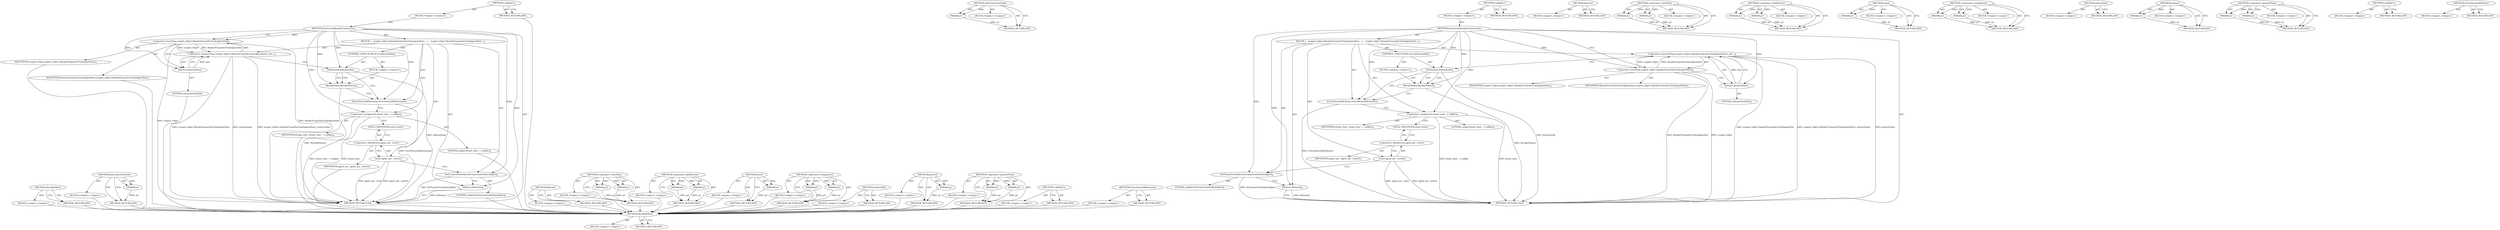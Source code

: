 digraph "ForceDetachAllSessions" {
vulnerable_65 [label=<(METHOD,RevokePolicy)>];
vulnerable_66 [label=<(BLOCK,&lt;empty&gt;,&lt;empty&gt;)>];
vulnerable_67 [label=<(METHOD_RETURN,ANY)>];
vulnerable_85 [label=<(METHOD,SetFrameTreeNode)>];
vulnerable_86 [label=<(PARAM,p1)>];
vulnerable_87 [label=<(BLOCK,&lt;empty&gt;,&lt;empty&gt;)>];
vulnerable_88 [label=<(METHOD_RETURN,ANY)>];
vulnerable_6 [label=<(METHOD,&lt;global&gt;)<SUB>1</SUB>>];
vulnerable_7 [label=<(BLOCK,&lt;empty&gt;,&lt;empty&gt;)<SUB>1</SUB>>];
vulnerable_8 [label=<(METHOD,DestroyOnRenderFrameGone)<SUB>1</SUB>>];
vulnerable_9 [label=<(BLOCK,{
   scoped_refptr&lt;RenderFrameDevToolsAgentHost...,{
   scoped_refptr&lt;RenderFrameDevToolsAgentHost...)<SUB>1</SUB>>];
vulnerable_10 [label=<(&lt;operator&gt;.greaterThan,scoped_refptr&lt;RenderFrameDevToolsAgentHost&gt; pro...)<SUB>2</SUB>>];
vulnerable_11 [label=<(&lt;operator&gt;.lessThan,scoped_refptr&lt;RenderFrameDevToolsAgentHost)<SUB>2</SUB>>];
vulnerable_12 [label=<(IDENTIFIER,scoped_refptr,scoped_refptr&lt;RenderFrameDevToolsAgentHost)<SUB>2</SUB>>];
vulnerable_13 [label=<(IDENTIFIER,RenderFrameDevToolsAgentHost,scoped_refptr&lt;RenderFrameDevToolsAgentHost)<SUB>2</SUB>>];
vulnerable_14 [label=<(protect,protect(this))<SUB>2</SUB>>];
vulnerable_15 [label=<(LITERAL,this,protect(this))<SUB>2</SUB>>];
vulnerable_16 [label=<(CONTROL_STRUCTURE,IF,if (IsAttached()))<SUB>3</SUB>>];
vulnerable_17 [label=<(IsAttached,IsAttached())<SUB>3</SUB>>];
vulnerable_18 [label=<(BLOCK,&lt;empty&gt;,&lt;empty&gt;)<SUB>4</SUB>>];
vulnerable_19 [label=<(RevokePolicy,RevokePolicy())<SUB>4</SUB>>];
vulnerable_20 [label=<(ForceDetachAllClients,ForceDetachAllClients())<SUB>5</SUB>>];
vulnerable_21 [label=<(&lt;operator&gt;.assignment,frame_host_ = nullptr)<SUB>6</SUB>>];
vulnerable_22 [label=<(IDENTIFIER,frame_host_,frame_host_ = nullptr)<SUB>6</SUB>>];
vulnerable_23 [label=<(LITERAL,nullptr,frame_host_ = nullptr)<SUB>6</SUB>>];
vulnerable_24 [label=<(reset,agent_ptr_.reset())<SUB>7</SUB>>];
vulnerable_25 [label=<(&lt;operator&gt;.fieldAccess,agent_ptr_.reset)<SUB>7</SUB>>];
vulnerable_26 [label=<(IDENTIFIER,agent_ptr_,agent_ptr_.reset())<SUB>7</SUB>>];
vulnerable_27 [label=<(FIELD_IDENTIFIER,reset,reset)<SUB>7</SUB>>];
vulnerable_28 [label=<(SetFrameTreeNode,SetFrameTreeNode(nullptr))<SUB>8</SUB>>];
vulnerable_29 [label=<(LITERAL,nullptr,SetFrameTreeNode(nullptr))<SUB>8</SUB>>];
vulnerable_30 [label=<(Release,Release())<SUB>9</SUB>>];
vulnerable_31 [label=<(METHOD_RETURN,void)<SUB>1</SUB>>];
vulnerable_33 [label=<(METHOD_RETURN,ANY)<SUB>1</SUB>>];
vulnerable_89 [label=<(METHOD,Release)>];
vulnerable_90 [label=<(BLOCK,&lt;empty&gt;,&lt;empty&gt;)>];
vulnerable_91 [label=<(METHOD_RETURN,ANY)>];
vulnerable_53 [label=<(METHOD,&lt;operator&gt;.lessThan)>];
vulnerable_54 [label=<(PARAM,p1)>];
vulnerable_55 [label=<(PARAM,p2)>];
vulnerable_56 [label=<(BLOCK,&lt;empty&gt;,&lt;empty&gt;)>];
vulnerable_57 [label=<(METHOD_RETURN,ANY)>];
vulnerable_80 [label=<(METHOD,&lt;operator&gt;.fieldAccess)>];
vulnerable_81 [label=<(PARAM,p1)>];
vulnerable_82 [label=<(PARAM,p2)>];
vulnerable_83 [label=<(BLOCK,&lt;empty&gt;,&lt;empty&gt;)>];
vulnerable_84 [label=<(METHOD_RETURN,ANY)>];
vulnerable_76 [label=<(METHOD,reset)>];
vulnerable_77 [label=<(PARAM,p1)>];
vulnerable_78 [label=<(BLOCK,&lt;empty&gt;,&lt;empty&gt;)>];
vulnerable_79 [label=<(METHOD_RETURN,ANY)>];
vulnerable_71 [label=<(METHOD,&lt;operator&gt;.assignment)>];
vulnerable_72 [label=<(PARAM,p1)>];
vulnerable_73 [label=<(PARAM,p2)>];
vulnerable_74 [label=<(BLOCK,&lt;empty&gt;,&lt;empty&gt;)>];
vulnerable_75 [label=<(METHOD_RETURN,ANY)>];
vulnerable_62 [label=<(METHOD,IsAttached)>];
vulnerable_63 [label=<(BLOCK,&lt;empty&gt;,&lt;empty&gt;)>];
vulnerable_64 [label=<(METHOD_RETURN,ANY)>];
vulnerable_58 [label=<(METHOD,protect)>];
vulnerable_59 [label=<(PARAM,p1)>];
vulnerable_60 [label=<(BLOCK,&lt;empty&gt;,&lt;empty&gt;)>];
vulnerable_61 [label=<(METHOD_RETURN,ANY)>];
vulnerable_48 [label=<(METHOD,&lt;operator&gt;.greaterThan)>];
vulnerable_49 [label=<(PARAM,p1)>];
vulnerable_50 [label=<(PARAM,p2)>];
vulnerable_51 [label=<(BLOCK,&lt;empty&gt;,&lt;empty&gt;)>];
vulnerable_52 [label=<(METHOD_RETURN,ANY)>];
vulnerable_42 [label=<(METHOD,&lt;global&gt;)<SUB>1</SUB>>];
vulnerable_43 [label=<(BLOCK,&lt;empty&gt;,&lt;empty&gt;)>];
vulnerable_44 [label=<(METHOD_RETURN,ANY)>];
vulnerable_68 [label=<(METHOD,ForceDetachAllClients)>];
vulnerable_69 [label=<(BLOCK,&lt;empty&gt;,&lt;empty&gt;)>];
vulnerable_70 [label=<(METHOD_RETURN,ANY)>];
fixed_65 [label=<(METHOD,RevokePolicy)>];
fixed_66 [label=<(BLOCK,&lt;empty&gt;,&lt;empty&gt;)>];
fixed_67 [label=<(METHOD_RETURN,ANY)>];
fixed_85 [label=<(METHOD,SetFrameTreeNode)>];
fixed_86 [label=<(PARAM,p1)>];
fixed_87 [label=<(BLOCK,&lt;empty&gt;,&lt;empty&gt;)>];
fixed_88 [label=<(METHOD_RETURN,ANY)>];
fixed_6 [label=<(METHOD,&lt;global&gt;)<SUB>1</SUB>>];
fixed_7 [label=<(BLOCK,&lt;empty&gt;,&lt;empty&gt;)<SUB>1</SUB>>];
fixed_8 [label=<(METHOD,DestroyOnRenderFrameGone)<SUB>1</SUB>>];
fixed_9 [label=<(BLOCK,{
   scoped_refptr&lt;RenderFrameDevToolsAgentHost...,{
   scoped_refptr&lt;RenderFrameDevToolsAgentHost...)<SUB>1</SUB>>];
fixed_10 [label=<(&lt;operator&gt;.greaterThan,scoped_refptr&lt;RenderFrameDevToolsAgentHost&gt; pro...)<SUB>2</SUB>>];
fixed_11 [label=<(&lt;operator&gt;.lessThan,scoped_refptr&lt;RenderFrameDevToolsAgentHost)<SUB>2</SUB>>];
fixed_12 [label=<(IDENTIFIER,scoped_refptr,scoped_refptr&lt;RenderFrameDevToolsAgentHost)<SUB>2</SUB>>];
fixed_13 [label=<(IDENTIFIER,RenderFrameDevToolsAgentHost,scoped_refptr&lt;RenderFrameDevToolsAgentHost)<SUB>2</SUB>>];
fixed_14 [label=<(protect,protect(this))<SUB>2</SUB>>];
fixed_15 [label=<(LITERAL,this,protect(this))<SUB>2</SUB>>];
fixed_16 [label=<(CONTROL_STRUCTURE,IF,if (IsAttached()))<SUB>3</SUB>>];
fixed_17 [label=<(IsAttached,IsAttached())<SUB>3</SUB>>];
fixed_18 [label=<(BLOCK,&lt;empty&gt;,&lt;empty&gt;)<SUB>4</SUB>>];
fixed_19 [label=<(RevokePolicy,RevokePolicy())<SUB>4</SUB>>];
fixed_20 [label=<(ForceDetachAllSessions,ForceDetachAllSessions())<SUB>5</SUB>>];
fixed_21 [label=<(&lt;operator&gt;.assignment,frame_host_ = nullptr)<SUB>6</SUB>>];
fixed_22 [label=<(IDENTIFIER,frame_host_,frame_host_ = nullptr)<SUB>6</SUB>>];
fixed_23 [label=<(LITERAL,nullptr,frame_host_ = nullptr)<SUB>6</SUB>>];
fixed_24 [label=<(reset,agent_ptr_.reset())<SUB>7</SUB>>];
fixed_25 [label=<(&lt;operator&gt;.fieldAccess,agent_ptr_.reset)<SUB>7</SUB>>];
fixed_26 [label=<(IDENTIFIER,agent_ptr_,agent_ptr_.reset())<SUB>7</SUB>>];
fixed_27 [label=<(FIELD_IDENTIFIER,reset,reset)<SUB>7</SUB>>];
fixed_28 [label=<(SetFrameTreeNode,SetFrameTreeNode(nullptr))<SUB>8</SUB>>];
fixed_29 [label=<(LITERAL,nullptr,SetFrameTreeNode(nullptr))<SUB>8</SUB>>];
fixed_30 [label=<(Release,Release())<SUB>9</SUB>>];
fixed_31 [label=<(METHOD_RETURN,void)<SUB>1</SUB>>];
fixed_33 [label=<(METHOD_RETURN,ANY)<SUB>1</SUB>>];
fixed_89 [label=<(METHOD,Release)>];
fixed_90 [label=<(BLOCK,&lt;empty&gt;,&lt;empty&gt;)>];
fixed_91 [label=<(METHOD_RETURN,ANY)>];
fixed_53 [label=<(METHOD,&lt;operator&gt;.lessThan)>];
fixed_54 [label=<(PARAM,p1)>];
fixed_55 [label=<(PARAM,p2)>];
fixed_56 [label=<(BLOCK,&lt;empty&gt;,&lt;empty&gt;)>];
fixed_57 [label=<(METHOD_RETURN,ANY)>];
fixed_80 [label=<(METHOD,&lt;operator&gt;.fieldAccess)>];
fixed_81 [label=<(PARAM,p1)>];
fixed_82 [label=<(PARAM,p2)>];
fixed_83 [label=<(BLOCK,&lt;empty&gt;,&lt;empty&gt;)>];
fixed_84 [label=<(METHOD_RETURN,ANY)>];
fixed_76 [label=<(METHOD,reset)>];
fixed_77 [label=<(PARAM,p1)>];
fixed_78 [label=<(BLOCK,&lt;empty&gt;,&lt;empty&gt;)>];
fixed_79 [label=<(METHOD_RETURN,ANY)>];
fixed_71 [label=<(METHOD,&lt;operator&gt;.assignment)>];
fixed_72 [label=<(PARAM,p1)>];
fixed_73 [label=<(PARAM,p2)>];
fixed_74 [label=<(BLOCK,&lt;empty&gt;,&lt;empty&gt;)>];
fixed_75 [label=<(METHOD_RETURN,ANY)>];
fixed_62 [label=<(METHOD,IsAttached)>];
fixed_63 [label=<(BLOCK,&lt;empty&gt;,&lt;empty&gt;)>];
fixed_64 [label=<(METHOD_RETURN,ANY)>];
fixed_58 [label=<(METHOD,protect)>];
fixed_59 [label=<(PARAM,p1)>];
fixed_60 [label=<(BLOCK,&lt;empty&gt;,&lt;empty&gt;)>];
fixed_61 [label=<(METHOD_RETURN,ANY)>];
fixed_48 [label=<(METHOD,&lt;operator&gt;.greaterThan)>];
fixed_49 [label=<(PARAM,p1)>];
fixed_50 [label=<(PARAM,p2)>];
fixed_51 [label=<(BLOCK,&lt;empty&gt;,&lt;empty&gt;)>];
fixed_52 [label=<(METHOD_RETURN,ANY)>];
fixed_42 [label=<(METHOD,&lt;global&gt;)<SUB>1</SUB>>];
fixed_43 [label=<(BLOCK,&lt;empty&gt;,&lt;empty&gt;)>];
fixed_44 [label=<(METHOD_RETURN,ANY)>];
fixed_68 [label=<(METHOD,ForceDetachAllSessions)>];
fixed_69 [label=<(BLOCK,&lt;empty&gt;,&lt;empty&gt;)>];
fixed_70 [label=<(METHOD_RETURN,ANY)>];
vulnerable_65 -> vulnerable_66  [key=0, label="AST: "];
vulnerable_65 -> vulnerable_67  [key=0, label="AST: "];
vulnerable_65 -> vulnerable_67  [key=1, label="CFG: "];
vulnerable_85 -> vulnerable_86  [key=0, label="AST: "];
vulnerable_85 -> vulnerable_86  [key=1, label="DDG: "];
vulnerable_85 -> vulnerable_87  [key=0, label="AST: "];
vulnerable_85 -> vulnerable_88  [key=0, label="AST: "];
vulnerable_85 -> vulnerable_88  [key=1, label="CFG: "];
vulnerable_86 -> vulnerable_88  [key=0, label="DDG: p1"];
vulnerable_6 -> vulnerable_7  [key=0, label="AST: "];
vulnerable_6 -> vulnerable_33  [key=0, label="AST: "];
vulnerable_6 -> vulnerable_33  [key=1, label="CFG: "];
vulnerable_7 -> vulnerable_8  [key=0, label="AST: "];
vulnerable_8 -> vulnerable_9  [key=0, label="AST: "];
vulnerable_8 -> vulnerable_31  [key=0, label="AST: "];
vulnerable_8 -> vulnerable_11  [key=0, label="CFG: "];
vulnerable_8 -> vulnerable_11  [key=1, label="DDG: "];
vulnerable_8 -> vulnerable_20  [key=0, label="DDG: "];
vulnerable_8 -> vulnerable_21  [key=0, label="DDG: "];
vulnerable_8 -> vulnerable_30  [key=0, label="DDG: "];
vulnerable_8 -> vulnerable_17  [key=0, label="DDG: "];
vulnerable_8 -> vulnerable_28  [key=0, label="DDG: "];
vulnerable_8 -> vulnerable_14  [key=0, label="DDG: "];
vulnerable_8 -> vulnerable_19  [key=0, label="DDG: "];
vulnerable_9 -> vulnerable_10  [key=0, label="AST: "];
vulnerable_9 -> vulnerable_16  [key=0, label="AST: "];
vulnerable_9 -> vulnerable_20  [key=0, label="AST: "];
vulnerable_9 -> vulnerable_21  [key=0, label="AST: "];
vulnerable_9 -> vulnerable_24  [key=0, label="AST: "];
vulnerable_9 -> vulnerable_28  [key=0, label="AST: "];
vulnerable_9 -> vulnerable_30  [key=0, label="AST: "];
vulnerable_10 -> vulnerable_11  [key=0, label="AST: "];
vulnerable_10 -> vulnerable_14  [key=0, label="AST: "];
vulnerable_10 -> vulnerable_17  [key=0, label="CFG: "];
vulnerable_10 -> vulnerable_31  [key=0, label="DDG: scoped_refptr&lt;RenderFrameDevToolsAgentHost"];
vulnerable_10 -> vulnerable_31  [key=1, label="DDG: protect(this)"];
vulnerable_10 -> vulnerable_31  [key=2, label="DDG: scoped_refptr&lt;RenderFrameDevToolsAgentHost&gt; protect(this)"];
vulnerable_11 -> vulnerable_12  [key=0, label="AST: "];
vulnerable_11 -> vulnerable_13  [key=0, label="AST: "];
vulnerable_11 -> vulnerable_14  [key=0, label="CFG: "];
vulnerable_11 -> vulnerable_31  [key=0, label="DDG: RenderFrameDevToolsAgentHost"];
vulnerable_11 -> vulnerable_31  [key=1, label="DDG: scoped_refptr"];
vulnerable_11 -> vulnerable_10  [key=0, label="DDG: scoped_refptr"];
vulnerable_11 -> vulnerable_10  [key=1, label="DDG: RenderFrameDevToolsAgentHost"];
vulnerable_14 -> vulnerable_15  [key=0, label="AST: "];
vulnerable_14 -> vulnerable_10  [key=0, label="CFG: "];
vulnerable_14 -> vulnerable_10  [key=1, label="DDG: this"];
vulnerable_16 -> vulnerable_17  [key=0, label="AST: "];
vulnerable_16 -> vulnerable_18  [key=0, label="AST: "];
vulnerable_17 -> vulnerable_19  [key=0, label="CFG: "];
vulnerable_17 -> vulnerable_19  [key=1, label="CDG: "];
vulnerable_17 -> vulnerable_20  [key=0, label="CFG: "];
vulnerable_17 -> vulnerable_31  [key=0, label="DDG: IsAttached()"];
vulnerable_18 -> vulnerable_19  [key=0, label="AST: "];
vulnerable_19 -> vulnerable_20  [key=0, label="CFG: "];
vulnerable_19 -> vulnerable_31  [key=0, label="DDG: RevokePolicy()"];
vulnerable_20 -> vulnerable_21  [key=0, label="CFG: "];
vulnerable_20 -> vulnerable_31  [key=0, label="DDG: ForceDetachAllClients()"];
vulnerable_21 -> vulnerable_22  [key=0, label="AST: "];
vulnerable_21 -> vulnerable_23  [key=0, label="AST: "];
vulnerable_21 -> vulnerable_27  [key=0, label="CFG: "];
vulnerable_21 -> vulnerable_31  [key=0, label="DDG: frame_host_ = nullptr"];
vulnerable_21 -> vulnerable_31  [key=1, label="DDG: frame_host_"];
vulnerable_24 -> vulnerable_25  [key=0, label="AST: "];
vulnerable_24 -> vulnerable_28  [key=0, label="CFG: "];
vulnerable_24 -> vulnerable_31  [key=0, label="DDG: agent_ptr_.reset"];
vulnerable_24 -> vulnerable_31  [key=1, label="DDG: agent_ptr_.reset()"];
vulnerable_25 -> vulnerable_26  [key=0, label="AST: "];
vulnerable_25 -> vulnerable_27  [key=0, label="AST: "];
vulnerable_25 -> vulnerable_24  [key=0, label="CFG: "];
vulnerable_27 -> vulnerable_25  [key=0, label="CFG: "];
vulnerable_28 -> vulnerable_29  [key=0, label="AST: "];
vulnerable_28 -> vulnerable_30  [key=0, label="CFG: "];
vulnerable_28 -> vulnerable_31  [key=0, label="DDG: SetFrameTreeNode(nullptr)"];
vulnerable_30 -> vulnerable_31  [key=0, label="CFG: "];
vulnerable_30 -> vulnerable_31  [key=1, label="DDG: Release()"];
vulnerable_89 -> vulnerable_90  [key=0, label="AST: "];
vulnerable_89 -> vulnerable_91  [key=0, label="AST: "];
vulnerable_89 -> vulnerable_91  [key=1, label="CFG: "];
vulnerable_53 -> vulnerable_54  [key=0, label="AST: "];
vulnerable_53 -> vulnerable_54  [key=1, label="DDG: "];
vulnerable_53 -> vulnerable_56  [key=0, label="AST: "];
vulnerable_53 -> vulnerable_55  [key=0, label="AST: "];
vulnerable_53 -> vulnerable_55  [key=1, label="DDG: "];
vulnerable_53 -> vulnerable_57  [key=0, label="AST: "];
vulnerable_53 -> vulnerable_57  [key=1, label="CFG: "];
vulnerable_54 -> vulnerable_57  [key=0, label="DDG: p1"];
vulnerable_55 -> vulnerable_57  [key=0, label="DDG: p2"];
vulnerable_80 -> vulnerable_81  [key=0, label="AST: "];
vulnerable_80 -> vulnerable_81  [key=1, label="DDG: "];
vulnerable_80 -> vulnerable_83  [key=0, label="AST: "];
vulnerable_80 -> vulnerable_82  [key=0, label="AST: "];
vulnerable_80 -> vulnerable_82  [key=1, label="DDG: "];
vulnerable_80 -> vulnerable_84  [key=0, label="AST: "];
vulnerable_80 -> vulnerable_84  [key=1, label="CFG: "];
vulnerable_81 -> vulnerable_84  [key=0, label="DDG: p1"];
vulnerable_82 -> vulnerable_84  [key=0, label="DDG: p2"];
vulnerable_76 -> vulnerable_77  [key=0, label="AST: "];
vulnerable_76 -> vulnerable_77  [key=1, label="DDG: "];
vulnerable_76 -> vulnerable_78  [key=0, label="AST: "];
vulnerable_76 -> vulnerable_79  [key=0, label="AST: "];
vulnerable_76 -> vulnerable_79  [key=1, label="CFG: "];
vulnerable_77 -> vulnerable_79  [key=0, label="DDG: p1"];
vulnerable_71 -> vulnerable_72  [key=0, label="AST: "];
vulnerable_71 -> vulnerable_72  [key=1, label="DDG: "];
vulnerable_71 -> vulnerable_74  [key=0, label="AST: "];
vulnerable_71 -> vulnerable_73  [key=0, label="AST: "];
vulnerable_71 -> vulnerable_73  [key=1, label="DDG: "];
vulnerable_71 -> vulnerable_75  [key=0, label="AST: "];
vulnerable_71 -> vulnerable_75  [key=1, label="CFG: "];
vulnerable_72 -> vulnerable_75  [key=0, label="DDG: p1"];
vulnerable_73 -> vulnerable_75  [key=0, label="DDG: p2"];
vulnerable_62 -> vulnerable_63  [key=0, label="AST: "];
vulnerable_62 -> vulnerable_64  [key=0, label="AST: "];
vulnerable_62 -> vulnerable_64  [key=1, label="CFG: "];
vulnerable_58 -> vulnerable_59  [key=0, label="AST: "];
vulnerable_58 -> vulnerable_59  [key=1, label="DDG: "];
vulnerable_58 -> vulnerable_60  [key=0, label="AST: "];
vulnerable_58 -> vulnerable_61  [key=0, label="AST: "];
vulnerable_58 -> vulnerable_61  [key=1, label="CFG: "];
vulnerable_59 -> vulnerable_61  [key=0, label="DDG: p1"];
vulnerable_48 -> vulnerable_49  [key=0, label="AST: "];
vulnerable_48 -> vulnerable_49  [key=1, label="DDG: "];
vulnerable_48 -> vulnerable_51  [key=0, label="AST: "];
vulnerable_48 -> vulnerable_50  [key=0, label="AST: "];
vulnerable_48 -> vulnerable_50  [key=1, label="DDG: "];
vulnerable_48 -> vulnerable_52  [key=0, label="AST: "];
vulnerable_48 -> vulnerable_52  [key=1, label="CFG: "];
vulnerable_49 -> vulnerable_52  [key=0, label="DDG: p1"];
vulnerable_50 -> vulnerable_52  [key=0, label="DDG: p2"];
vulnerable_42 -> vulnerable_43  [key=0, label="AST: "];
vulnerable_42 -> vulnerable_44  [key=0, label="AST: "];
vulnerable_42 -> vulnerable_44  [key=1, label="CFG: "];
vulnerable_68 -> vulnerable_69  [key=0, label="AST: "];
vulnerable_68 -> vulnerable_70  [key=0, label="AST: "];
vulnerable_68 -> vulnerable_70  [key=1, label="CFG: "];
fixed_65 -> fixed_66  [key=0, label="AST: "];
fixed_65 -> fixed_67  [key=0, label="AST: "];
fixed_65 -> fixed_67  [key=1, label="CFG: "];
fixed_66 -> vulnerable_65  [key=0];
fixed_67 -> vulnerable_65  [key=0];
fixed_85 -> fixed_86  [key=0, label="AST: "];
fixed_85 -> fixed_86  [key=1, label="DDG: "];
fixed_85 -> fixed_87  [key=0, label="AST: "];
fixed_85 -> fixed_88  [key=0, label="AST: "];
fixed_85 -> fixed_88  [key=1, label="CFG: "];
fixed_86 -> fixed_88  [key=0, label="DDG: p1"];
fixed_87 -> vulnerable_65  [key=0];
fixed_88 -> vulnerable_65  [key=0];
fixed_6 -> fixed_7  [key=0, label="AST: "];
fixed_6 -> fixed_33  [key=0, label="AST: "];
fixed_6 -> fixed_33  [key=1, label="CFG: "];
fixed_7 -> fixed_8  [key=0, label="AST: "];
fixed_8 -> fixed_9  [key=0, label="AST: "];
fixed_8 -> fixed_31  [key=0, label="AST: "];
fixed_8 -> fixed_11  [key=0, label="CFG: "];
fixed_8 -> fixed_11  [key=1, label="DDG: "];
fixed_8 -> fixed_20  [key=0, label="DDG: "];
fixed_8 -> fixed_21  [key=0, label="DDG: "];
fixed_8 -> fixed_30  [key=0, label="DDG: "];
fixed_8 -> fixed_17  [key=0, label="DDG: "];
fixed_8 -> fixed_28  [key=0, label="DDG: "];
fixed_8 -> fixed_14  [key=0, label="DDG: "];
fixed_8 -> fixed_19  [key=0, label="DDG: "];
fixed_9 -> fixed_10  [key=0, label="AST: "];
fixed_9 -> fixed_16  [key=0, label="AST: "];
fixed_9 -> fixed_20  [key=0, label="AST: "];
fixed_9 -> fixed_21  [key=0, label="AST: "];
fixed_9 -> fixed_24  [key=0, label="AST: "];
fixed_9 -> fixed_28  [key=0, label="AST: "];
fixed_9 -> fixed_30  [key=0, label="AST: "];
fixed_10 -> fixed_11  [key=0, label="AST: "];
fixed_10 -> fixed_14  [key=0, label="AST: "];
fixed_10 -> fixed_17  [key=0, label="CFG: "];
fixed_10 -> fixed_31  [key=0, label="DDG: scoped_refptr&lt;RenderFrameDevToolsAgentHost"];
fixed_10 -> fixed_31  [key=1, label="DDG: protect(this)"];
fixed_10 -> fixed_31  [key=2, label="DDG: scoped_refptr&lt;RenderFrameDevToolsAgentHost&gt; protect(this)"];
fixed_11 -> fixed_12  [key=0, label="AST: "];
fixed_11 -> fixed_13  [key=0, label="AST: "];
fixed_11 -> fixed_14  [key=0, label="CFG: "];
fixed_11 -> fixed_31  [key=0, label="DDG: RenderFrameDevToolsAgentHost"];
fixed_11 -> fixed_31  [key=1, label="DDG: scoped_refptr"];
fixed_11 -> fixed_10  [key=0, label="DDG: scoped_refptr"];
fixed_11 -> fixed_10  [key=1, label="DDG: RenderFrameDevToolsAgentHost"];
fixed_12 -> vulnerable_65  [key=0];
fixed_13 -> vulnerable_65  [key=0];
fixed_14 -> fixed_15  [key=0, label="AST: "];
fixed_14 -> fixed_10  [key=0, label="CFG: "];
fixed_14 -> fixed_10  [key=1, label="DDG: this"];
fixed_15 -> vulnerable_65  [key=0];
fixed_16 -> fixed_17  [key=0, label="AST: "];
fixed_16 -> fixed_18  [key=0, label="AST: "];
fixed_17 -> fixed_19  [key=0, label="CFG: "];
fixed_17 -> fixed_19  [key=1, label="CDG: "];
fixed_17 -> fixed_20  [key=0, label="CFG: "];
fixed_17 -> fixed_31  [key=0, label="DDG: IsAttached()"];
fixed_18 -> fixed_19  [key=0, label="AST: "];
fixed_19 -> fixed_20  [key=0, label="CFG: "];
fixed_19 -> fixed_31  [key=0, label="DDG: RevokePolicy()"];
fixed_20 -> fixed_21  [key=0, label="CFG: "];
fixed_20 -> fixed_31  [key=0, label="DDG: ForceDetachAllSessions()"];
fixed_21 -> fixed_22  [key=0, label="AST: "];
fixed_21 -> fixed_23  [key=0, label="AST: "];
fixed_21 -> fixed_27  [key=0, label="CFG: "];
fixed_21 -> fixed_31  [key=0, label="DDG: frame_host_ = nullptr"];
fixed_21 -> fixed_31  [key=1, label="DDG: frame_host_"];
fixed_22 -> vulnerable_65  [key=0];
fixed_23 -> vulnerable_65  [key=0];
fixed_24 -> fixed_25  [key=0, label="AST: "];
fixed_24 -> fixed_28  [key=0, label="CFG: "];
fixed_24 -> fixed_31  [key=0, label="DDG: agent_ptr_.reset"];
fixed_24 -> fixed_31  [key=1, label="DDG: agent_ptr_.reset()"];
fixed_25 -> fixed_26  [key=0, label="AST: "];
fixed_25 -> fixed_27  [key=0, label="AST: "];
fixed_25 -> fixed_24  [key=0, label="CFG: "];
fixed_26 -> vulnerable_65  [key=0];
fixed_27 -> fixed_25  [key=0, label="CFG: "];
fixed_28 -> fixed_29  [key=0, label="AST: "];
fixed_28 -> fixed_30  [key=0, label="CFG: "];
fixed_28 -> fixed_31  [key=0, label="DDG: SetFrameTreeNode(nullptr)"];
fixed_29 -> vulnerable_65  [key=0];
fixed_30 -> fixed_31  [key=0, label="CFG: "];
fixed_30 -> fixed_31  [key=1, label="DDG: Release()"];
fixed_31 -> vulnerable_65  [key=0];
fixed_33 -> vulnerable_65  [key=0];
fixed_89 -> fixed_90  [key=0, label="AST: "];
fixed_89 -> fixed_91  [key=0, label="AST: "];
fixed_89 -> fixed_91  [key=1, label="CFG: "];
fixed_90 -> vulnerable_65  [key=0];
fixed_91 -> vulnerable_65  [key=0];
fixed_53 -> fixed_54  [key=0, label="AST: "];
fixed_53 -> fixed_54  [key=1, label="DDG: "];
fixed_53 -> fixed_56  [key=0, label="AST: "];
fixed_53 -> fixed_55  [key=0, label="AST: "];
fixed_53 -> fixed_55  [key=1, label="DDG: "];
fixed_53 -> fixed_57  [key=0, label="AST: "];
fixed_53 -> fixed_57  [key=1, label="CFG: "];
fixed_54 -> fixed_57  [key=0, label="DDG: p1"];
fixed_55 -> fixed_57  [key=0, label="DDG: p2"];
fixed_56 -> vulnerable_65  [key=0];
fixed_57 -> vulnerable_65  [key=0];
fixed_80 -> fixed_81  [key=0, label="AST: "];
fixed_80 -> fixed_81  [key=1, label="DDG: "];
fixed_80 -> fixed_83  [key=0, label="AST: "];
fixed_80 -> fixed_82  [key=0, label="AST: "];
fixed_80 -> fixed_82  [key=1, label="DDG: "];
fixed_80 -> fixed_84  [key=0, label="AST: "];
fixed_80 -> fixed_84  [key=1, label="CFG: "];
fixed_81 -> fixed_84  [key=0, label="DDG: p1"];
fixed_82 -> fixed_84  [key=0, label="DDG: p2"];
fixed_83 -> vulnerable_65  [key=0];
fixed_84 -> vulnerable_65  [key=0];
fixed_76 -> fixed_77  [key=0, label="AST: "];
fixed_76 -> fixed_77  [key=1, label="DDG: "];
fixed_76 -> fixed_78  [key=0, label="AST: "];
fixed_76 -> fixed_79  [key=0, label="AST: "];
fixed_76 -> fixed_79  [key=1, label="CFG: "];
fixed_77 -> fixed_79  [key=0, label="DDG: p1"];
fixed_78 -> vulnerable_65  [key=0];
fixed_79 -> vulnerable_65  [key=0];
fixed_71 -> fixed_72  [key=0, label="AST: "];
fixed_71 -> fixed_72  [key=1, label="DDG: "];
fixed_71 -> fixed_74  [key=0, label="AST: "];
fixed_71 -> fixed_73  [key=0, label="AST: "];
fixed_71 -> fixed_73  [key=1, label="DDG: "];
fixed_71 -> fixed_75  [key=0, label="AST: "];
fixed_71 -> fixed_75  [key=1, label="CFG: "];
fixed_72 -> fixed_75  [key=0, label="DDG: p1"];
fixed_73 -> fixed_75  [key=0, label="DDG: p2"];
fixed_74 -> vulnerable_65  [key=0];
fixed_75 -> vulnerable_65  [key=0];
fixed_62 -> fixed_63  [key=0, label="AST: "];
fixed_62 -> fixed_64  [key=0, label="AST: "];
fixed_62 -> fixed_64  [key=1, label="CFG: "];
fixed_63 -> vulnerable_65  [key=0];
fixed_64 -> vulnerable_65  [key=0];
fixed_58 -> fixed_59  [key=0, label="AST: "];
fixed_58 -> fixed_59  [key=1, label="DDG: "];
fixed_58 -> fixed_60  [key=0, label="AST: "];
fixed_58 -> fixed_61  [key=0, label="AST: "];
fixed_58 -> fixed_61  [key=1, label="CFG: "];
fixed_59 -> fixed_61  [key=0, label="DDG: p1"];
fixed_60 -> vulnerable_65  [key=0];
fixed_61 -> vulnerable_65  [key=0];
fixed_48 -> fixed_49  [key=0, label="AST: "];
fixed_48 -> fixed_49  [key=1, label="DDG: "];
fixed_48 -> fixed_51  [key=0, label="AST: "];
fixed_48 -> fixed_50  [key=0, label="AST: "];
fixed_48 -> fixed_50  [key=1, label="DDG: "];
fixed_48 -> fixed_52  [key=0, label="AST: "];
fixed_48 -> fixed_52  [key=1, label="CFG: "];
fixed_49 -> fixed_52  [key=0, label="DDG: p1"];
fixed_50 -> fixed_52  [key=0, label="DDG: p2"];
fixed_51 -> vulnerable_65  [key=0];
fixed_52 -> vulnerable_65  [key=0];
fixed_42 -> fixed_43  [key=0, label="AST: "];
fixed_42 -> fixed_44  [key=0, label="AST: "];
fixed_42 -> fixed_44  [key=1, label="CFG: "];
fixed_43 -> vulnerable_65  [key=0];
fixed_44 -> vulnerable_65  [key=0];
fixed_68 -> fixed_69  [key=0, label="AST: "];
fixed_68 -> fixed_70  [key=0, label="AST: "];
fixed_68 -> fixed_70  [key=1, label="CFG: "];
fixed_69 -> vulnerable_65  [key=0];
fixed_70 -> vulnerable_65  [key=0];
}
